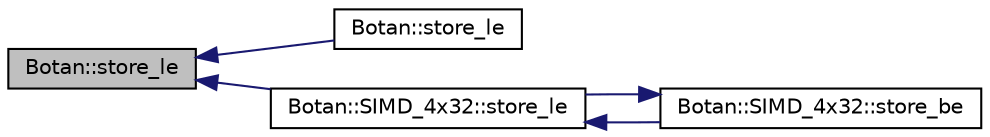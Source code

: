 digraph "Botan::store_le"
{
  edge [fontname="Helvetica",fontsize="10",labelfontname="Helvetica",labelfontsize="10"];
  node [fontname="Helvetica",fontsize="10",shape=record];
  rankdir="LR";
  Node334 [label="Botan::store_le",height=0.2,width=0.4,color="black", fillcolor="grey75", style="filled", fontcolor="black"];
  Node334 -> Node335 [dir="back",color="midnightblue",fontsize="10",style="solid",fontname="Helvetica"];
  Node335 [label="Botan::store_le",height=0.2,width=0.4,color="black", fillcolor="white", style="filled",URL="$namespace_botan.html#a0bf3a60376720003e37586a548175426"];
  Node334 -> Node336 [dir="back",color="midnightblue",fontsize="10",style="solid",fontname="Helvetica"];
  Node336 [label="Botan::SIMD_4x32::store_le",height=0.2,width=0.4,color="black", fillcolor="white", style="filled",URL="$class_botan_1_1_s_i_m_d__4x32.html#a3bfb23404c6906d0bdb61f3c462edc2a"];
  Node336 -> Node337 [dir="back",color="midnightblue",fontsize="10",style="solid",fontname="Helvetica"];
  Node337 [label="Botan::SIMD_4x32::store_be",height=0.2,width=0.4,color="black", fillcolor="white", style="filled",URL="$class_botan_1_1_s_i_m_d__4x32.html#ac421365de5827557c16aa89097e15504"];
  Node337 -> Node336 [dir="back",color="midnightblue",fontsize="10",style="solid",fontname="Helvetica"];
}
